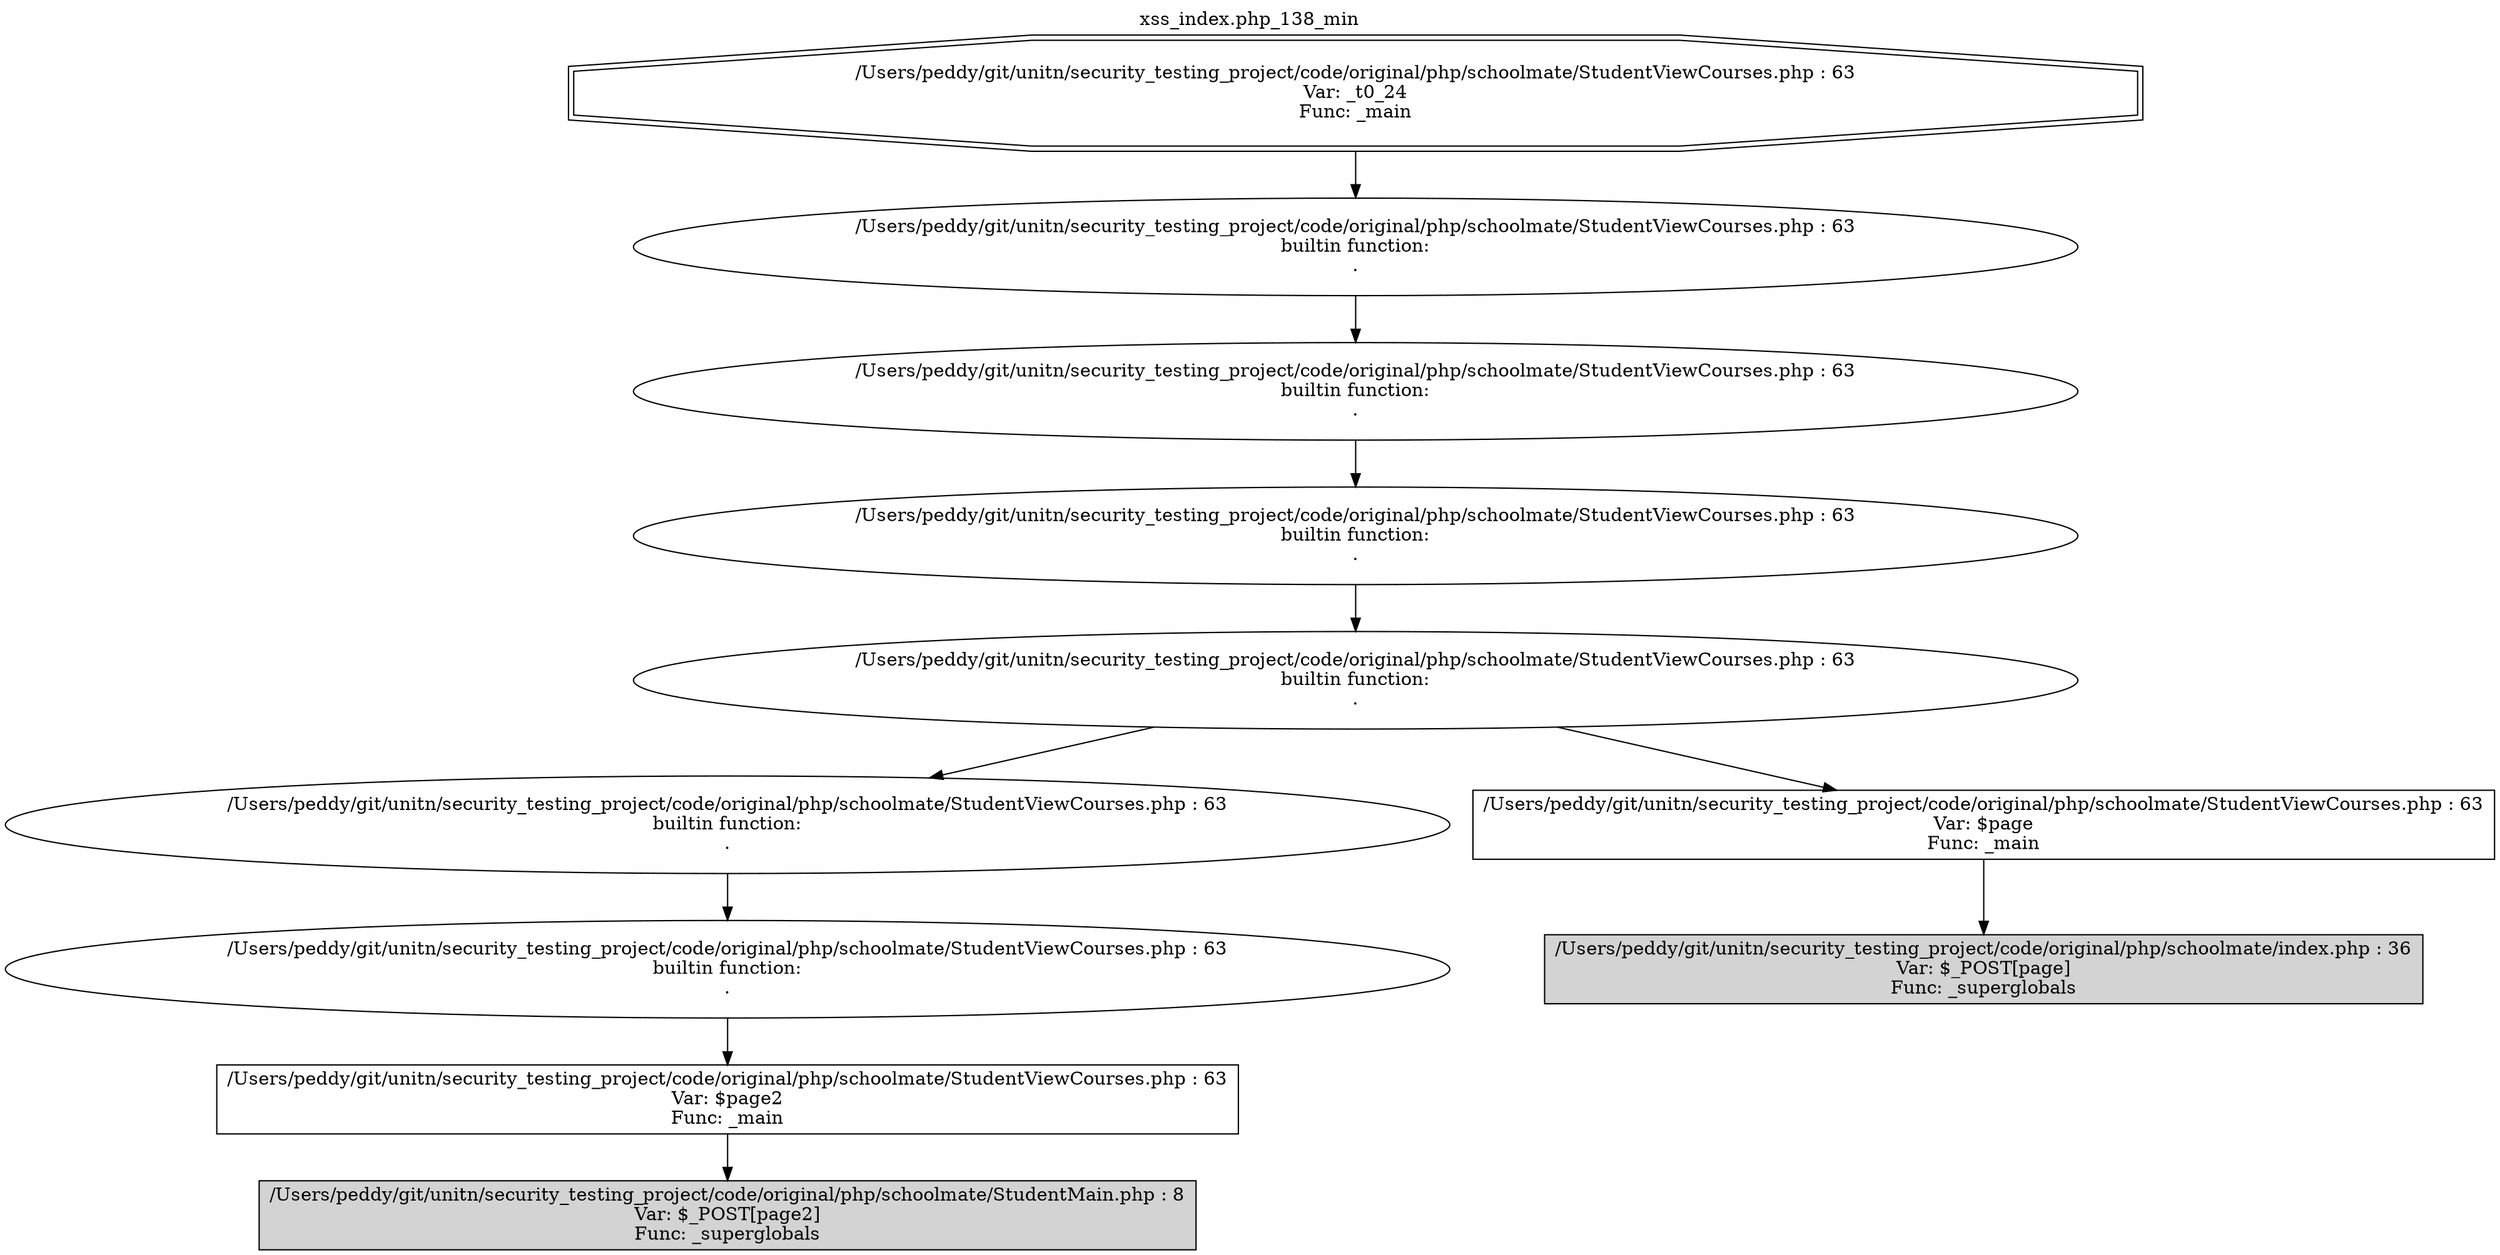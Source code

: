 digraph cfg {
  label="xss_index.php_138_min";
  labelloc=t;
  n1 [shape=doubleoctagon, label="/Users/peddy/git/unitn/security_testing_project/code/original/php/schoolmate/StudentViewCourses.php : 63\nVar: _t0_24\nFunc: _main\n"];
  n2 [shape=ellipse, label="/Users/peddy/git/unitn/security_testing_project/code/original/php/schoolmate/StudentViewCourses.php : 63\nbuiltin function:\n.\n"];
  n3 [shape=ellipse, label="/Users/peddy/git/unitn/security_testing_project/code/original/php/schoolmate/StudentViewCourses.php : 63\nbuiltin function:\n.\n"];
  n4 [shape=ellipse, label="/Users/peddy/git/unitn/security_testing_project/code/original/php/schoolmate/StudentViewCourses.php : 63\nbuiltin function:\n.\n"];
  n5 [shape=ellipse, label="/Users/peddy/git/unitn/security_testing_project/code/original/php/schoolmate/StudentViewCourses.php : 63\nbuiltin function:\n.\n"];
  n6 [shape=ellipse, label="/Users/peddy/git/unitn/security_testing_project/code/original/php/schoolmate/StudentViewCourses.php : 63\nbuiltin function:\n.\n"];
  n7 [shape=ellipse, label="/Users/peddy/git/unitn/security_testing_project/code/original/php/schoolmate/StudentViewCourses.php : 63\nbuiltin function:\n.\n"];
  n8 [shape=box, label="/Users/peddy/git/unitn/security_testing_project/code/original/php/schoolmate/StudentViewCourses.php : 63\nVar: $page2\nFunc: _main\n"];
  n9 [shape=box, label="/Users/peddy/git/unitn/security_testing_project/code/original/php/schoolmate/StudentMain.php : 8\nVar: $_POST[page2]\nFunc: _superglobals\n",style=filled];
  n10 [shape=box, label="/Users/peddy/git/unitn/security_testing_project/code/original/php/schoolmate/StudentViewCourses.php : 63\nVar: $page\nFunc: _main\n"];
  n11 [shape=box, label="/Users/peddy/git/unitn/security_testing_project/code/original/php/schoolmate/index.php : 36\nVar: $_POST[page]\nFunc: _superglobals\n",style=filled];
  n1 -> n2;
  n2 -> n3;
  n3 -> n4;
  n4 -> n5;
  n5 -> n6;
  n5 -> n10;
  n6 -> n7;
  n7 -> n8;
  n8 -> n9;
  n10 -> n11;
}
